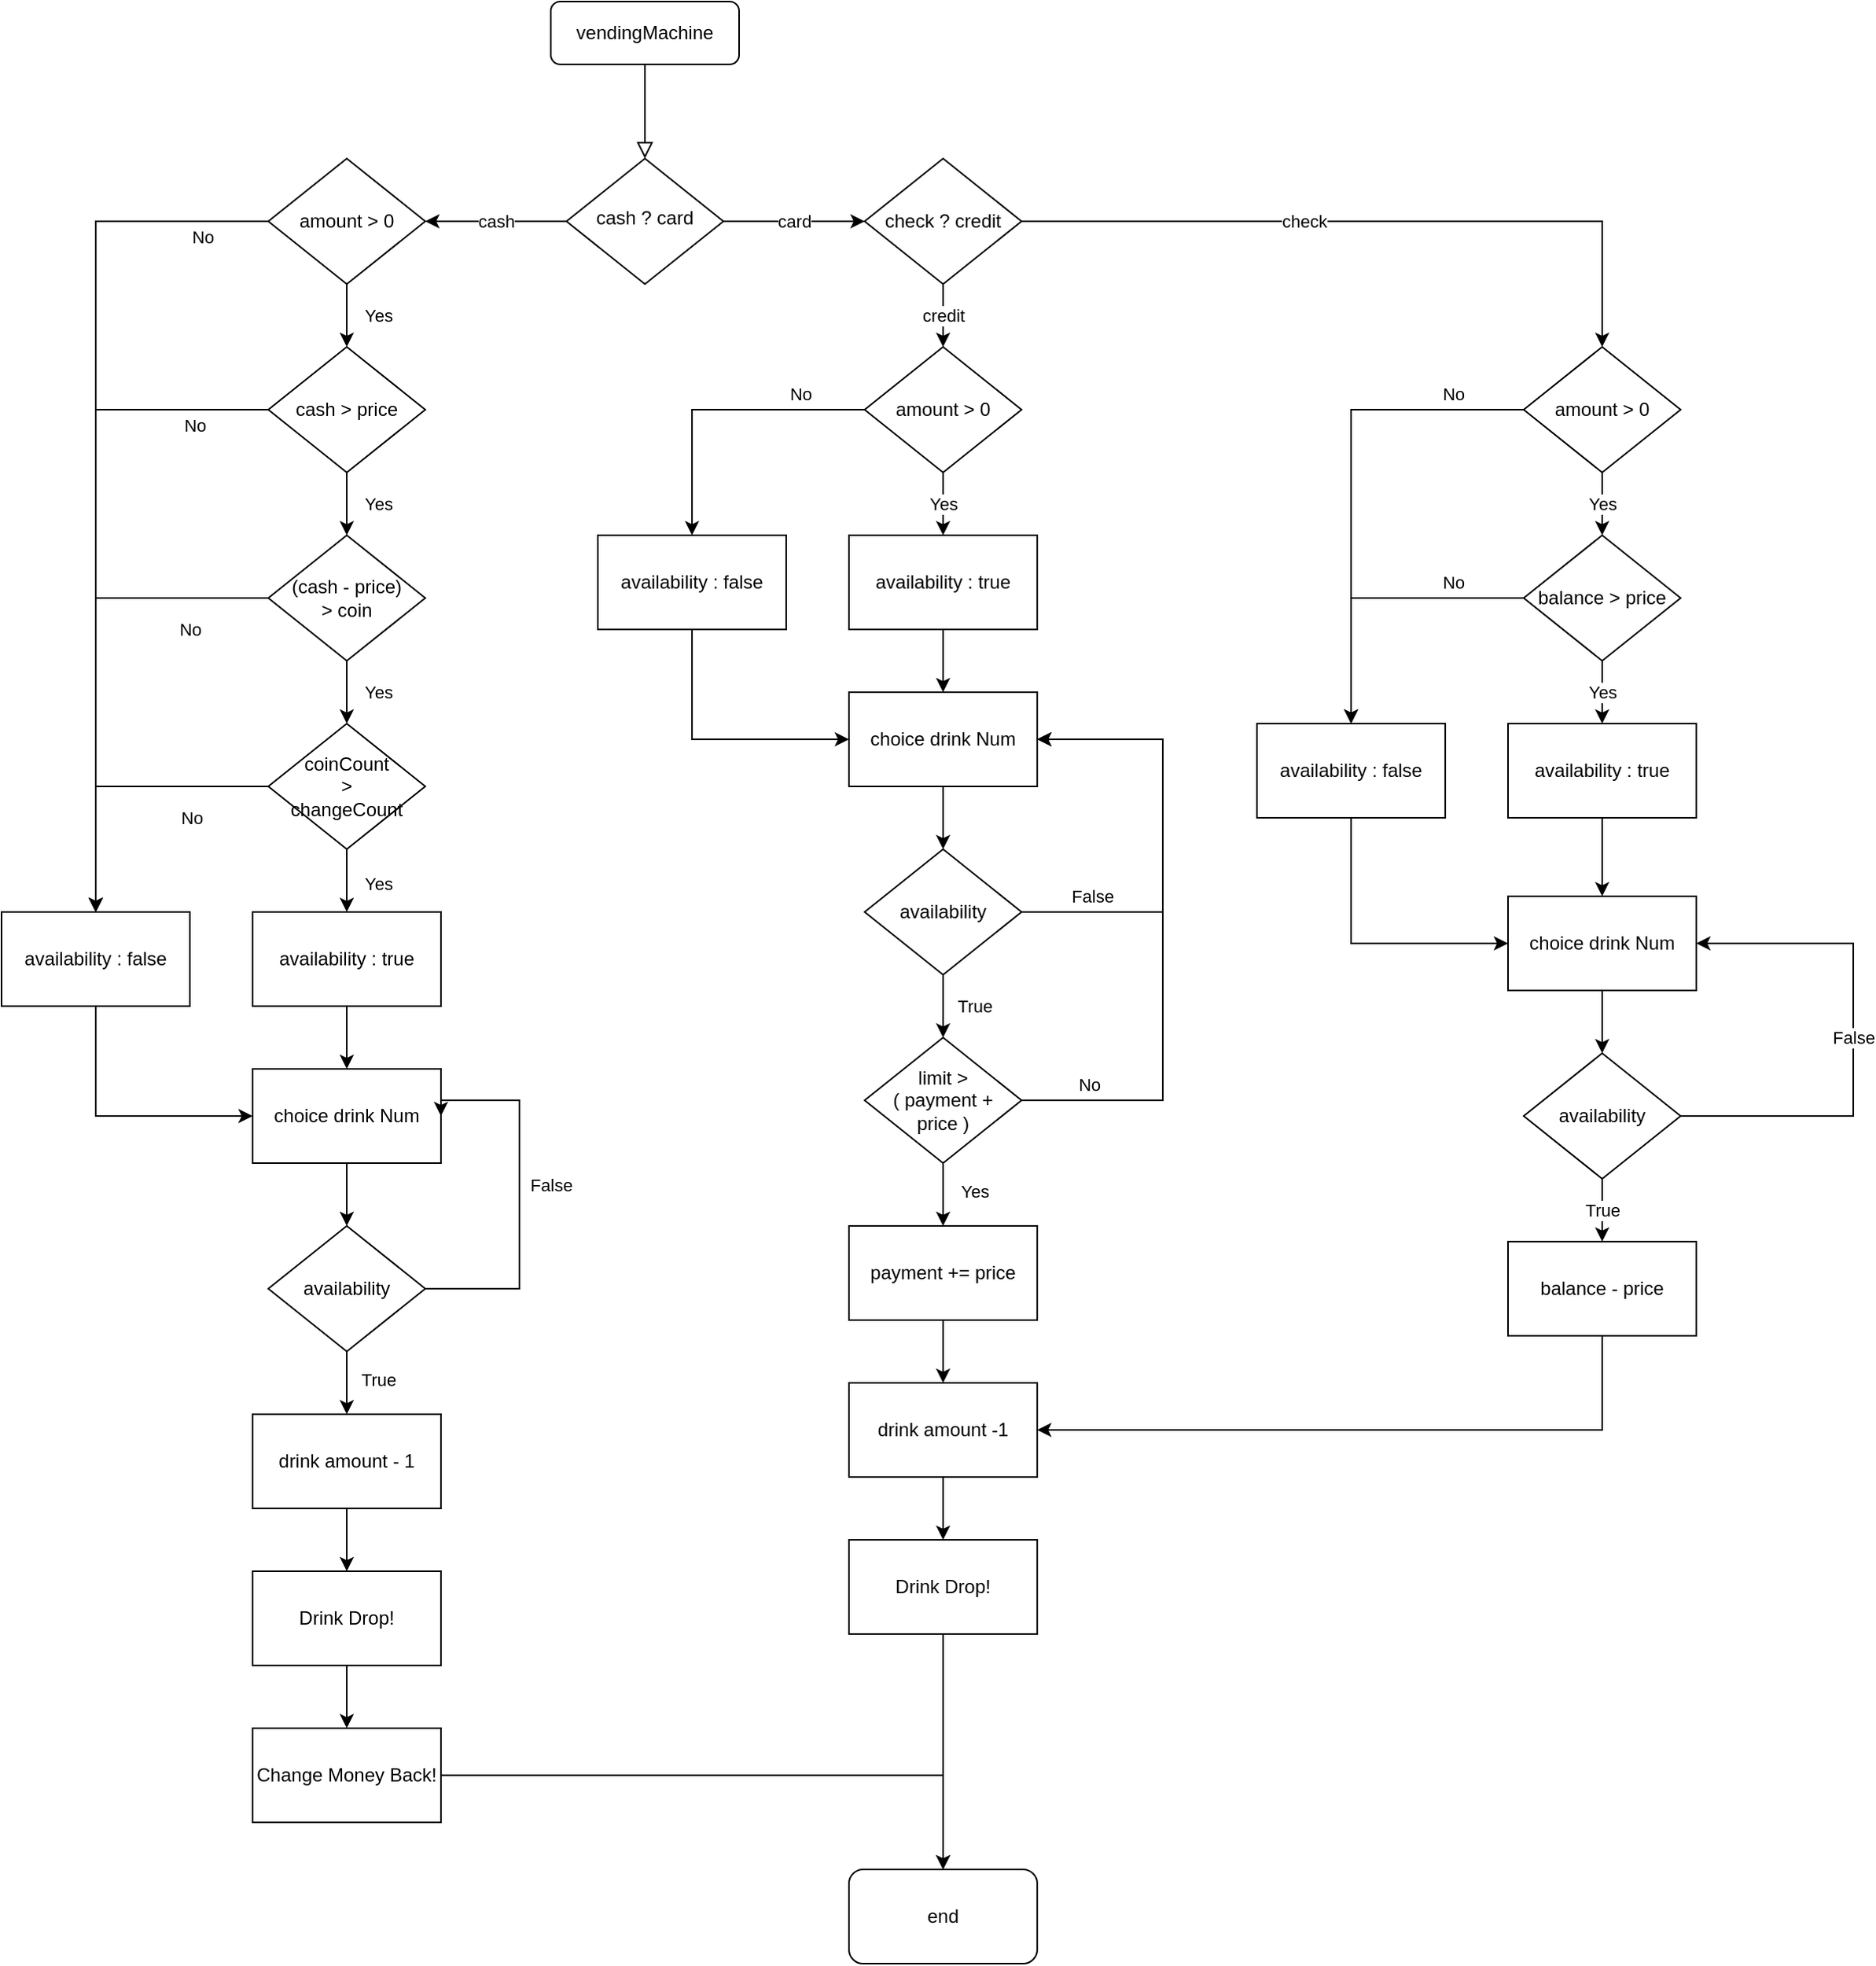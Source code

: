 <mxfile version="17.0.0" type="github">
  <diagram id="C5RBs43oDa-KdzZeNtuy" name="Page-1">
    <mxGraphModel dx="3253" dy="1253" grid="1" gridSize="10" guides="1" tooltips="1" connect="1" arrows="1" fold="1" page="1" pageScale="1" pageWidth="827" pageHeight="1169" math="0" shadow="0">
      <root>
        <mxCell id="WIyWlLk6GJQsqaUBKTNV-0" />
        <mxCell id="WIyWlLk6GJQsqaUBKTNV-1" parent="WIyWlLk6GJQsqaUBKTNV-0" />
        <mxCell id="WIyWlLk6GJQsqaUBKTNV-2" value="" style="rounded=0;html=1;jettySize=auto;orthogonalLoop=1;fontSize=11;endArrow=block;endFill=0;endSize=8;strokeWidth=1;shadow=0;labelBackgroundColor=none;edgeStyle=orthogonalEdgeStyle;" parent="WIyWlLk6GJQsqaUBKTNV-1" source="WIyWlLk6GJQsqaUBKTNV-3" target="WIyWlLk6GJQsqaUBKTNV-6" edge="1">
          <mxGeometry relative="1" as="geometry" />
        </mxCell>
        <mxCell id="WIyWlLk6GJQsqaUBKTNV-3" value="vendingMachine" style="rounded=1;whiteSpace=wrap;html=1;fontSize=12;glass=0;strokeWidth=1;shadow=0;" parent="WIyWlLk6GJQsqaUBKTNV-1" vertex="1">
          <mxGeometry x="320" y="20" width="120" height="40" as="geometry" />
        </mxCell>
        <mxCell id="y_qptO-ub4ya4E3uh66B-37" value="cash" style="edgeStyle=orthogonalEdgeStyle;rounded=0;orthogonalLoop=1;jettySize=auto;html=1;entryX=1;entryY=0.5;entryDx=0;entryDy=0;" parent="WIyWlLk6GJQsqaUBKTNV-1" source="WIyWlLk6GJQsqaUBKTNV-6" target="y_qptO-ub4ya4E3uh66B-1" edge="1">
          <mxGeometry relative="1" as="geometry" />
        </mxCell>
        <mxCell id="y_qptO-ub4ya4E3uh66B-38" value="card" style="edgeStyle=orthogonalEdgeStyle;rounded=0;orthogonalLoop=1;jettySize=auto;html=1;entryX=0;entryY=0.5;entryDx=0;entryDy=0;" parent="WIyWlLk6GJQsqaUBKTNV-1" source="WIyWlLk6GJQsqaUBKTNV-6" target="y_qptO-ub4ya4E3uh66B-36" edge="1">
          <mxGeometry relative="1" as="geometry" />
        </mxCell>
        <mxCell id="WIyWlLk6GJQsqaUBKTNV-6" value="cash ? card" style="rhombus;whiteSpace=wrap;html=1;shadow=0;fontFamily=Helvetica;fontSize=12;align=center;strokeWidth=1;spacing=6;spacingTop=-4;" parent="WIyWlLk6GJQsqaUBKTNV-1" vertex="1">
          <mxGeometry x="330" y="120" width="100" height="80" as="geometry" />
        </mxCell>
        <mxCell id="y_qptO-ub4ya4E3uh66B-3" value="Yes" style="edgeStyle=orthogonalEdgeStyle;rounded=0;orthogonalLoop=1;jettySize=auto;html=1;" parent="WIyWlLk6GJQsqaUBKTNV-1" source="y_qptO-ub4ya4E3uh66B-1" target="y_qptO-ub4ya4E3uh66B-2" edge="1">
          <mxGeometry y="20" relative="1" as="geometry">
            <mxPoint as="offset" />
          </mxGeometry>
        </mxCell>
        <mxCell id="y_qptO-ub4ya4E3uh66B-7" value="No" style="edgeStyle=orthogonalEdgeStyle;rounded=0;orthogonalLoop=1;jettySize=auto;html=1;" parent="WIyWlLk6GJQsqaUBKTNV-1" source="y_qptO-ub4ya4E3uh66B-1" target="y_qptO-ub4ya4E3uh66B-6" edge="1">
          <mxGeometry x="-0.846" y="10" relative="1" as="geometry">
            <mxPoint as="offset" />
          </mxGeometry>
        </mxCell>
        <mxCell id="y_qptO-ub4ya4E3uh66B-1" value="amount &amp;gt; 0" style="rhombus;whiteSpace=wrap;html=1;" parent="WIyWlLk6GJQsqaUBKTNV-1" vertex="1">
          <mxGeometry x="140" y="120" width="100" height="80" as="geometry" />
        </mxCell>
        <mxCell id="y_qptO-ub4ya4E3uh66B-5" value="Yes" style="edgeStyle=orthogonalEdgeStyle;rounded=0;orthogonalLoop=1;jettySize=auto;html=1;" parent="WIyWlLk6GJQsqaUBKTNV-1" source="y_qptO-ub4ya4E3uh66B-2" target="y_qptO-ub4ya4E3uh66B-4" edge="1">
          <mxGeometry y="20" relative="1" as="geometry">
            <mxPoint as="offset" />
          </mxGeometry>
        </mxCell>
        <mxCell id="y_qptO-ub4ya4E3uh66B-8" value="No" style="edgeStyle=orthogonalEdgeStyle;rounded=0;orthogonalLoop=1;jettySize=auto;html=1;exitX=0;exitY=0.5;exitDx=0;exitDy=0;" parent="WIyWlLk6GJQsqaUBKTNV-1" source="y_qptO-ub4ya4E3uh66B-2" target="y_qptO-ub4ya4E3uh66B-6" edge="1">
          <mxGeometry x="-0.778" y="10" relative="1" as="geometry">
            <mxPoint as="offset" />
          </mxGeometry>
        </mxCell>
        <mxCell id="y_qptO-ub4ya4E3uh66B-2" value="cash &amp;gt; price" style="rhombus;whiteSpace=wrap;html=1;" parent="WIyWlLk6GJQsqaUBKTNV-1" vertex="1">
          <mxGeometry x="140" y="240" width="100" height="80" as="geometry" />
        </mxCell>
        <mxCell id="y_qptO-ub4ya4E3uh66B-9" value="No" style="edgeStyle=orthogonalEdgeStyle;rounded=0;orthogonalLoop=1;jettySize=auto;html=1;exitX=0;exitY=0.5;exitDx=0;exitDy=0;" parent="WIyWlLk6GJQsqaUBKTNV-1" source="y_qptO-ub4ya4E3uh66B-4" target="y_qptO-ub4ya4E3uh66B-6" edge="1">
          <mxGeometry x="-0.674" y="20" relative="1" as="geometry">
            <mxPoint as="offset" />
          </mxGeometry>
        </mxCell>
        <mxCell id="2oKnmPSqaUGV2AU_C0cW-1" value="Yes" style="edgeStyle=orthogonalEdgeStyle;rounded=0;orthogonalLoop=1;jettySize=auto;html=1;" edge="1" parent="WIyWlLk6GJQsqaUBKTNV-1" source="y_qptO-ub4ya4E3uh66B-4" target="2oKnmPSqaUGV2AU_C0cW-0">
          <mxGeometry y="20" relative="1" as="geometry">
            <mxPoint as="offset" />
          </mxGeometry>
        </mxCell>
        <mxCell id="y_qptO-ub4ya4E3uh66B-4" value="&lt;span&gt;(cash - price)&lt;/span&gt;&lt;br&gt;&lt;span&gt;&amp;gt; coin&lt;/span&gt;" style="rhombus;whiteSpace=wrap;html=1;" parent="WIyWlLk6GJQsqaUBKTNV-1" vertex="1">
          <mxGeometry x="140" y="360" width="100" height="80" as="geometry" />
        </mxCell>
        <mxCell id="y_qptO-ub4ya4E3uh66B-21" style="edgeStyle=orthogonalEdgeStyle;rounded=0;orthogonalLoop=1;jettySize=auto;html=1;exitX=0.5;exitY=1;exitDx=0;exitDy=0;entryX=0;entryY=0.5;entryDx=0;entryDy=0;" parent="WIyWlLk6GJQsqaUBKTNV-1" source="y_qptO-ub4ya4E3uh66B-6" target="y_qptO-ub4ya4E3uh66B-19" edge="1">
          <mxGeometry relative="1" as="geometry" />
        </mxCell>
        <mxCell id="y_qptO-ub4ya4E3uh66B-6" value="&lt;div style=&quot;line-height: 19px&quot;&gt;&lt;font face=&quot;helvetica&quot;&gt;availability : false&lt;/font&gt;&lt;/div&gt;" style="whiteSpace=wrap;html=1;" parent="WIyWlLk6GJQsqaUBKTNV-1" vertex="1">
          <mxGeometry x="-30" y="600" width="120" height="60" as="geometry" />
        </mxCell>
        <mxCell id="y_qptO-ub4ya4E3uh66B-20" value="" style="edgeStyle=orthogonalEdgeStyle;rounded=0;orthogonalLoop=1;jettySize=auto;html=1;" parent="WIyWlLk6GJQsqaUBKTNV-1" source="y_qptO-ub4ya4E3uh66B-10" target="y_qptO-ub4ya4E3uh66B-19" edge="1">
          <mxGeometry relative="1" as="geometry" />
        </mxCell>
        <mxCell id="y_qptO-ub4ya4E3uh66B-10" value="availability : true" style="whiteSpace=wrap;html=1;" parent="WIyWlLk6GJQsqaUBKTNV-1" vertex="1">
          <mxGeometry x="130" y="600" width="120" height="60" as="geometry" />
        </mxCell>
        <mxCell id="y_qptO-ub4ya4E3uh66B-23" value="" style="edgeStyle=orthogonalEdgeStyle;rounded=0;orthogonalLoop=1;jettySize=auto;html=1;entryX=0.5;entryY=0;entryDx=0;entryDy=0;" parent="WIyWlLk6GJQsqaUBKTNV-1" source="y_qptO-ub4ya4E3uh66B-19" target="y_qptO-ub4ya4E3uh66B-24" edge="1">
          <mxGeometry relative="1" as="geometry">
            <mxPoint x="190" y="980" as="targetPoint" />
          </mxGeometry>
        </mxCell>
        <mxCell id="y_qptO-ub4ya4E3uh66B-19" value="choice drink Num" style="whiteSpace=wrap;html=1;" parent="WIyWlLk6GJQsqaUBKTNV-1" vertex="1">
          <mxGeometry x="130" y="700" width="120" height="60" as="geometry" />
        </mxCell>
        <mxCell id="y_qptO-ub4ya4E3uh66B-28" value="True" style="edgeStyle=orthogonalEdgeStyle;rounded=0;orthogonalLoop=1;jettySize=auto;html=1;" parent="WIyWlLk6GJQsqaUBKTNV-1" source="y_qptO-ub4ya4E3uh66B-24" target="y_qptO-ub4ya4E3uh66B-27" edge="1">
          <mxGeometry x="-0.111" y="20" relative="1" as="geometry">
            <mxPoint as="offset" />
          </mxGeometry>
        </mxCell>
        <mxCell id="y_qptO-ub4ya4E3uh66B-35" value="False" style="edgeStyle=orthogonalEdgeStyle;rounded=0;orthogonalLoop=1;jettySize=auto;html=1;exitX=1;exitY=0.5;exitDx=0;exitDy=0;entryX=1;entryY=0.5;entryDx=0;entryDy=0;" parent="WIyWlLk6GJQsqaUBKTNV-1" source="y_qptO-ub4ya4E3uh66B-24" target="y_qptO-ub4ya4E3uh66B-19" edge="1">
          <mxGeometry x="0.048" y="-20" relative="1" as="geometry">
            <Array as="points">
              <mxPoint x="300" y="840" />
              <mxPoint x="300" y="720" />
              <mxPoint x="250" y="720" />
            </Array>
            <mxPoint as="offset" />
          </mxGeometry>
        </mxCell>
        <mxCell id="y_qptO-ub4ya4E3uh66B-24" value="availability" style="rhombus;whiteSpace=wrap;html=1;" parent="WIyWlLk6GJQsqaUBKTNV-1" vertex="1">
          <mxGeometry x="140" y="800" width="100" height="80" as="geometry" />
        </mxCell>
        <mxCell id="y_qptO-ub4ya4E3uh66B-30" value="" style="edgeStyle=orthogonalEdgeStyle;rounded=0;orthogonalLoop=1;jettySize=auto;html=1;" parent="WIyWlLk6GJQsqaUBKTNV-1" source="y_qptO-ub4ya4E3uh66B-27" target="y_qptO-ub4ya4E3uh66B-29" edge="1">
          <mxGeometry relative="1" as="geometry" />
        </mxCell>
        <mxCell id="y_qptO-ub4ya4E3uh66B-27" value="drink amount - 1" style="whiteSpace=wrap;html=1;" parent="WIyWlLk6GJQsqaUBKTNV-1" vertex="1">
          <mxGeometry x="130" y="920" width="120" height="60" as="geometry" />
        </mxCell>
        <mxCell id="y_qptO-ub4ya4E3uh66B-32" value="" style="edgeStyle=orthogonalEdgeStyle;rounded=0;orthogonalLoop=1;jettySize=auto;html=1;" parent="WIyWlLk6GJQsqaUBKTNV-1" source="y_qptO-ub4ya4E3uh66B-29" target="y_qptO-ub4ya4E3uh66B-31" edge="1">
          <mxGeometry relative="1" as="geometry" />
        </mxCell>
        <mxCell id="y_qptO-ub4ya4E3uh66B-29" value="Drink Drop!" style="whiteSpace=wrap;html=1;" parent="WIyWlLk6GJQsqaUBKTNV-1" vertex="1">
          <mxGeometry x="130" y="1020" width="120" height="60" as="geometry" />
        </mxCell>
        <mxCell id="y_qptO-ub4ya4E3uh66B-34" value="" style="edgeStyle=orthogonalEdgeStyle;rounded=0;orthogonalLoop=1;jettySize=auto;html=1;" parent="WIyWlLk6GJQsqaUBKTNV-1" source="y_qptO-ub4ya4E3uh66B-31" target="y_qptO-ub4ya4E3uh66B-33" edge="1">
          <mxGeometry relative="1" as="geometry">
            <Array as="points">
              <mxPoint x="570" y="1150" />
            </Array>
          </mxGeometry>
        </mxCell>
        <mxCell id="y_qptO-ub4ya4E3uh66B-31" value="Change Money Back!" style="whiteSpace=wrap;html=1;" parent="WIyWlLk6GJQsqaUBKTNV-1" vertex="1">
          <mxGeometry x="130" y="1120" width="120" height="60" as="geometry" />
        </mxCell>
        <mxCell id="y_qptO-ub4ya4E3uh66B-33" value="end" style="rounded=1;whiteSpace=wrap;html=1;" parent="WIyWlLk6GJQsqaUBKTNV-1" vertex="1">
          <mxGeometry x="510" y="1210" width="120" height="60" as="geometry" />
        </mxCell>
        <mxCell id="y_qptO-ub4ya4E3uh66B-40" value="credit" style="edgeStyle=orthogonalEdgeStyle;rounded=0;orthogonalLoop=1;jettySize=auto;html=1;" parent="WIyWlLk6GJQsqaUBKTNV-1" source="y_qptO-ub4ya4E3uh66B-36" target="y_qptO-ub4ya4E3uh66B-39" edge="1">
          <mxGeometry relative="1" as="geometry" />
        </mxCell>
        <mxCell id="y_qptO-ub4ya4E3uh66B-42" value="check" style="edgeStyle=orthogonalEdgeStyle;rounded=0;orthogonalLoop=1;jettySize=auto;html=1;entryX=0.5;entryY=0;entryDx=0;entryDy=0;" parent="WIyWlLk6GJQsqaUBKTNV-1" source="y_qptO-ub4ya4E3uh66B-36" target="pP0EyL-9nEWQgfvj5Cs3-31" edge="1">
          <mxGeometry x="-0.2" relative="1" as="geometry">
            <mxPoint x="830.0" y="280.0" as="targetPoint" />
            <mxPoint as="offset" />
          </mxGeometry>
        </mxCell>
        <mxCell id="y_qptO-ub4ya4E3uh66B-36" value="check ? credit" style="rhombus;whiteSpace=wrap;html=1;" parent="WIyWlLk6GJQsqaUBKTNV-1" vertex="1">
          <mxGeometry x="520" y="120" width="100" height="80" as="geometry" />
        </mxCell>
        <mxCell id="pP0EyL-9nEWQgfvj5Cs3-4" value="Yes" style="edgeStyle=orthogonalEdgeStyle;rounded=0;orthogonalLoop=1;jettySize=auto;html=1;" parent="WIyWlLk6GJQsqaUBKTNV-1" source="y_qptO-ub4ya4E3uh66B-39" target="pP0EyL-9nEWQgfvj5Cs3-3" edge="1">
          <mxGeometry relative="1" as="geometry" />
        </mxCell>
        <mxCell id="pP0EyL-9nEWQgfvj5Cs3-6" value="No" style="edgeStyle=orthogonalEdgeStyle;rounded=0;orthogonalLoop=1;jettySize=auto;html=1;" parent="WIyWlLk6GJQsqaUBKTNV-1" source="y_qptO-ub4ya4E3uh66B-39" target="pP0EyL-9nEWQgfvj5Cs3-5" edge="1">
          <mxGeometry x="-0.565" y="-10" relative="1" as="geometry">
            <mxPoint as="offset" />
          </mxGeometry>
        </mxCell>
        <mxCell id="y_qptO-ub4ya4E3uh66B-39" value="amount &amp;gt; 0" style="rhombus;whiteSpace=wrap;html=1;" parent="WIyWlLk6GJQsqaUBKTNV-1" vertex="1">
          <mxGeometry x="520" y="240" width="100" height="80" as="geometry" />
        </mxCell>
        <mxCell id="pP0EyL-9nEWQgfvj5Cs3-8" style="edgeStyle=orthogonalEdgeStyle;rounded=0;orthogonalLoop=1;jettySize=auto;html=1;entryX=0.5;entryY=0;entryDx=0;entryDy=0;" parent="WIyWlLk6GJQsqaUBKTNV-1" source="pP0EyL-9nEWQgfvj5Cs3-3" target="pP0EyL-9nEWQgfvj5Cs3-7" edge="1">
          <mxGeometry relative="1" as="geometry" />
        </mxCell>
        <mxCell id="pP0EyL-9nEWQgfvj5Cs3-3" value="&lt;span&gt;availability : true&lt;/span&gt;" style="whiteSpace=wrap;html=1;" parent="WIyWlLk6GJQsqaUBKTNV-1" vertex="1">
          <mxGeometry x="510" y="360" width="120" height="60" as="geometry" />
        </mxCell>
        <mxCell id="pP0EyL-9nEWQgfvj5Cs3-9" style="edgeStyle=orthogonalEdgeStyle;rounded=0;orthogonalLoop=1;jettySize=auto;html=1;entryX=0;entryY=0.5;entryDx=0;entryDy=0;exitX=0.5;exitY=1;exitDx=0;exitDy=0;" parent="WIyWlLk6GJQsqaUBKTNV-1" source="pP0EyL-9nEWQgfvj5Cs3-5" target="pP0EyL-9nEWQgfvj5Cs3-7" edge="1">
          <mxGeometry relative="1" as="geometry" />
        </mxCell>
        <mxCell id="pP0EyL-9nEWQgfvj5Cs3-5" value="&lt;span style=&quot;font-family: &amp;#34;helvetica&amp;#34;&quot;&gt;availability : false&lt;/span&gt;" style="whiteSpace=wrap;html=1;" parent="WIyWlLk6GJQsqaUBKTNV-1" vertex="1">
          <mxGeometry x="350" y="360" width="120" height="60" as="geometry" />
        </mxCell>
        <mxCell id="pP0EyL-9nEWQgfvj5Cs3-13" style="edgeStyle=orthogonalEdgeStyle;rounded=0;orthogonalLoop=1;jettySize=auto;html=1;" parent="WIyWlLk6GJQsqaUBKTNV-1" source="pP0EyL-9nEWQgfvj5Cs3-7" target="pP0EyL-9nEWQgfvj5Cs3-12" edge="1">
          <mxGeometry relative="1" as="geometry" />
        </mxCell>
        <mxCell id="pP0EyL-9nEWQgfvj5Cs3-7" value="choice drink Num" style="whiteSpace=wrap;html=1;" parent="WIyWlLk6GJQsqaUBKTNV-1" vertex="1">
          <mxGeometry x="510" y="460" width="120" height="60" as="geometry" />
        </mxCell>
        <mxCell id="pP0EyL-9nEWQgfvj5Cs3-14" value="False" style="edgeStyle=orthogonalEdgeStyle;rounded=0;orthogonalLoop=1;jettySize=auto;html=1;exitX=1;exitY=0.5;exitDx=0;exitDy=0;entryX=1;entryY=0.5;entryDx=0;entryDy=0;" parent="WIyWlLk6GJQsqaUBKTNV-1" source="pP0EyL-9nEWQgfvj5Cs3-12" target="pP0EyL-9nEWQgfvj5Cs3-7" edge="1">
          <mxGeometry x="-0.677" y="10" relative="1" as="geometry">
            <Array as="points">
              <mxPoint x="710" y="600" />
              <mxPoint x="710" y="490" />
            </Array>
            <mxPoint as="offset" />
          </mxGeometry>
        </mxCell>
        <mxCell id="pP0EyL-9nEWQgfvj5Cs3-16" value="True" style="edgeStyle=orthogonalEdgeStyle;rounded=0;orthogonalLoop=1;jettySize=auto;html=1;" parent="WIyWlLk6GJQsqaUBKTNV-1" source="pP0EyL-9nEWQgfvj5Cs3-12" target="pP0EyL-9nEWQgfvj5Cs3-15" edge="1">
          <mxGeometry y="20" relative="1" as="geometry">
            <mxPoint as="offset" />
          </mxGeometry>
        </mxCell>
        <mxCell id="pP0EyL-9nEWQgfvj5Cs3-12" value="availability" style="rhombus;whiteSpace=wrap;html=1;" parent="WIyWlLk6GJQsqaUBKTNV-1" vertex="1">
          <mxGeometry x="520" y="560" width="100" height="80" as="geometry" />
        </mxCell>
        <mxCell id="pP0EyL-9nEWQgfvj5Cs3-19" value="No" style="edgeStyle=orthogonalEdgeStyle;rounded=0;orthogonalLoop=1;jettySize=auto;html=1;entryX=1;entryY=0.5;entryDx=0;entryDy=0;" parent="WIyWlLk6GJQsqaUBKTNV-1" source="pP0EyL-9nEWQgfvj5Cs3-15" target="pP0EyL-9nEWQgfvj5Cs3-7" edge="1">
          <mxGeometry x="-0.787" y="10" relative="1" as="geometry">
            <Array as="points">
              <mxPoint x="710" y="720" />
              <mxPoint x="710" y="490" />
            </Array>
            <mxPoint as="offset" />
          </mxGeometry>
        </mxCell>
        <mxCell id="pP0EyL-9nEWQgfvj5Cs3-21" value="Yes" style="edgeStyle=orthogonalEdgeStyle;rounded=0;orthogonalLoop=1;jettySize=auto;html=1;" parent="WIyWlLk6GJQsqaUBKTNV-1" source="pP0EyL-9nEWQgfvj5Cs3-15" target="pP0EyL-9nEWQgfvj5Cs3-20" edge="1">
          <mxGeometry x="-0.111" y="20" relative="1" as="geometry">
            <mxPoint as="offset" />
          </mxGeometry>
        </mxCell>
        <mxCell id="pP0EyL-9nEWQgfvj5Cs3-15" value="limit &amp;gt;&lt;br&gt;( payment +&lt;br&gt;price )" style="rhombus;whiteSpace=wrap;html=1;" parent="WIyWlLk6GJQsqaUBKTNV-1" vertex="1">
          <mxGeometry x="520" y="680" width="100" height="80" as="geometry" />
        </mxCell>
        <mxCell id="pP0EyL-9nEWQgfvj5Cs3-23" value="" style="edgeStyle=orthogonalEdgeStyle;rounded=0;orthogonalLoop=1;jettySize=auto;html=1;" parent="WIyWlLk6GJQsqaUBKTNV-1" source="pP0EyL-9nEWQgfvj5Cs3-20" target="pP0EyL-9nEWQgfvj5Cs3-22" edge="1">
          <mxGeometry relative="1" as="geometry" />
        </mxCell>
        <mxCell id="pP0EyL-9nEWQgfvj5Cs3-20" value="payment += price" style="whiteSpace=wrap;html=1;" parent="WIyWlLk6GJQsqaUBKTNV-1" vertex="1">
          <mxGeometry x="510" y="800" width="120" height="60" as="geometry" />
        </mxCell>
        <mxCell id="pP0EyL-9nEWQgfvj5Cs3-25" value="" style="edgeStyle=orthogonalEdgeStyle;rounded=0;orthogonalLoop=1;jettySize=auto;html=1;" parent="WIyWlLk6GJQsqaUBKTNV-1" source="pP0EyL-9nEWQgfvj5Cs3-22" target="pP0EyL-9nEWQgfvj5Cs3-24" edge="1">
          <mxGeometry relative="1" as="geometry" />
        </mxCell>
        <mxCell id="pP0EyL-9nEWQgfvj5Cs3-22" value="drink amount -1" style="whiteSpace=wrap;html=1;" parent="WIyWlLk6GJQsqaUBKTNV-1" vertex="1">
          <mxGeometry x="510" y="900" width="120" height="60" as="geometry" />
        </mxCell>
        <mxCell id="pP0EyL-9nEWQgfvj5Cs3-30" style="edgeStyle=orthogonalEdgeStyle;rounded=0;orthogonalLoop=1;jettySize=auto;html=1;entryX=0.5;entryY=0;entryDx=0;entryDy=0;" parent="WIyWlLk6GJQsqaUBKTNV-1" source="pP0EyL-9nEWQgfvj5Cs3-24" target="y_qptO-ub4ya4E3uh66B-33" edge="1">
          <mxGeometry relative="1" as="geometry" />
        </mxCell>
        <mxCell id="pP0EyL-9nEWQgfvj5Cs3-24" value="Drink Drop!" style="whiteSpace=wrap;html=1;" parent="WIyWlLk6GJQsqaUBKTNV-1" vertex="1">
          <mxGeometry x="510" y="1000" width="120" height="60" as="geometry" />
        </mxCell>
        <mxCell id="pP0EyL-9nEWQgfvj5Cs3-33" value="Yes" style="edgeStyle=orthogonalEdgeStyle;rounded=0;orthogonalLoop=1;jettySize=auto;html=1;" parent="WIyWlLk6GJQsqaUBKTNV-1" source="pP0EyL-9nEWQgfvj5Cs3-31" target="pP0EyL-9nEWQgfvj5Cs3-32" edge="1">
          <mxGeometry relative="1" as="geometry" />
        </mxCell>
        <mxCell id="pP0EyL-9nEWQgfvj5Cs3-38" value="No" style="edgeStyle=orthogonalEdgeStyle;rounded=0;orthogonalLoop=1;jettySize=auto;html=1;" parent="WIyWlLk6GJQsqaUBKTNV-1" source="pP0EyL-9nEWQgfvj5Cs3-31" target="pP0EyL-9nEWQgfvj5Cs3-36" edge="1">
          <mxGeometry x="-0.707" y="-10" relative="1" as="geometry">
            <mxPoint as="offset" />
          </mxGeometry>
        </mxCell>
        <mxCell id="pP0EyL-9nEWQgfvj5Cs3-31" value="amount &amp;gt; 0" style="rhombus;whiteSpace=wrap;html=1;" parent="WIyWlLk6GJQsqaUBKTNV-1" vertex="1">
          <mxGeometry x="940" y="240" width="100" height="80" as="geometry" />
        </mxCell>
        <mxCell id="pP0EyL-9nEWQgfvj5Cs3-35" value="Yes" style="edgeStyle=orthogonalEdgeStyle;rounded=0;orthogonalLoop=1;jettySize=auto;html=1;" parent="WIyWlLk6GJQsqaUBKTNV-1" source="pP0EyL-9nEWQgfvj5Cs3-32" target="pP0EyL-9nEWQgfvj5Cs3-34" edge="1">
          <mxGeometry relative="1" as="geometry" />
        </mxCell>
        <mxCell id="pP0EyL-9nEWQgfvj5Cs3-37" value="No" style="edgeStyle=orthogonalEdgeStyle;rounded=0;orthogonalLoop=1;jettySize=auto;html=1;" parent="WIyWlLk6GJQsqaUBKTNV-1" source="pP0EyL-9nEWQgfvj5Cs3-32" target="pP0EyL-9nEWQgfvj5Cs3-36" edge="1">
          <mxGeometry x="-0.52" y="-10" relative="1" as="geometry">
            <mxPoint as="offset" />
          </mxGeometry>
        </mxCell>
        <mxCell id="pP0EyL-9nEWQgfvj5Cs3-32" value="balance &amp;gt; price" style="rhombus;whiteSpace=wrap;html=1;" parent="WIyWlLk6GJQsqaUBKTNV-1" vertex="1">
          <mxGeometry x="940" y="360" width="100" height="80" as="geometry" />
        </mxCell>
        <mxCell id="pP0EyL-9nEWQgfvj5Cs3-40" value="" style="edgeStyle=orthogonalEdgeStyle;rounded=0;orthogonalLoop=1;jettySize=auto;html=1;" parent="WIyWlLk6GJQsqaUBKTNV-1" source="pP0EyL-9nEWQgfvj5Cs3-34" target="pP0EyL-9nEWQgfvj5Cs3-39" edge="1">
          <mxGeometry relative="1" as="geometry" />
        </mxCell>
        <mxCell id="pP0EyL-9nEWQgfvj5Cs3-34" value="&lt;span&gt;availability : true&lt;/span&gt;" style="whiteSpace=wrap;html=1;" parent="WIyWlLk6GJQsqaUBKTNV-1" vertex="1">
          <mxGeometry x="930" y="480" width="120" height="60" as="geometry" />
        </mxCell>
        <mxCell id="pP0EyL-9nEWQgfvj5Cs3-41" style="edgeStyle=orthogonalEdgeStyle;rounded=0;orthogonalLoop=1;jettySize=auto;html=1;entryX=0;entryY=0.5;entryDx=0;entryDy=0;" parent="WIyWlLk6GJQsqaUBKTNV-1" source="pP0EyL-9nEWQgfvj5Cs3-36" target="pP0EyL-9nEWQgfvj5Cs3-39" edge="1">
          <mxGeometry relative="1" as="geometry">
            <Array as="points">
              <mxPoint x="900" y="620" />
              <mxPoint x="900" y="620" />
            </Array>
          </mxGeometry>
        </mxCell>
        <mxCell id="pP0EyL-9nEWQgfvj5Cs3-36" value="&lt;span style=&quot;font-family: &amp;#34;helvetica&amp;#34;&quot;&gt;availability : false&lt;/span&gt;" style="whiteSpace=wrap;html=1;" parent="WIyWlLk6GJQsqaUBKTNV-1" vertex="1">
          <mxGeometry x="770" y="480" width="120" height="60" as="geometry" />
        </mxCell>
        <mxCell id="pP0EyL-9nEWQgfvj5Cs3-43" style="edgeStyle=orthogonalEdgeStyle;rounded=0;orthogonalLoop=1;jettySize=auto;html=1;" parent="WIyWlLk6GJQsqaUBKTNV-1" source="pP0EyL-9nEWQgfvj5Cs3-39" target="pP0EyL-9nEWQgfvj5Cs3-42" edge="1">
          <mxGeometry relative="1" as="geometry" />
        </mxCell>
        <mxCell id="pP0EyL-9nEWQgfvj5Cs3-39" value="&lt;span&gt;choice drink Num&lt;/span&gt;" style="whiteSpace=wrap;html=1;" parent="WIyWlLk6GJQsqaUBKTNV-1" vertex="1">
          <mxGeometry x="930" y="590" width="120" height="60" as="geometry" />
        </mxCell>
        <mxCell id="pP0EyL-9nEWQgfvj5Cs3-44" value="False" style="edgeStyle=orthogonalEdgeStyle;rounded=0;orthogonalLoop=1;jettySize=auto;html=1;exitX=1;exitY=0.5;exitDx=0;exitDy=0;entryX=1;entryY=0.5;entryDx=0;entryDy=0;" parent="WIyWlLk6GJQsqaUBKTNV-1" source="pP0EyL-9nEWQgfvj5Cs3-42" target="pP0EyL-9nEWQgfvj5Cs3-39" edge="1">
          <mxGeometry relative="1" as="geometry">
            <Array as="points">
              <mxPoint x="1150" y="730" />
              <mxPoint x="1150" y="620" />
            </Array>
          </mxGeometry>
        </mxCell>
        <mxCell id="pP0EyL-9nEWQgfvj5Cs3-46" value="True" style="edgeStyle=orthogonalEdgeStyle;rounded=0;orthogonalLoop=1;jettySize=auto;html=1;" parent="WIyWlLk6GJQsqaUBKTNV-1" source="pP0EyL-9nEWQgfvj5Cs3-42" target="pP0EyL-9nEWQgfvj5Cs3-45" edge="1">
          <mxGeometry relative="1" as="geometry" />
        </mxCell>
        <mxCell id="pP0EyL-9nEWQgfvj5Cs3-42" value="availability" style="rhombus;whiteSpace=wrap;html=1;" parent="WIyWlLk6GJQsqaUBKTNV-1" vertex="1">
          <mxGeometry x="940" y="690" width="100" height="80" as="geometry" />
        </mxCell>
        <mxCell id="pP0EyL-9nEWQgfvj5Cs3-49" style="edgeStyle=orthogonalEdgeStyle;rounded=0;orthogonalLoop=1;jettySize=auto;html=1;entryX=1;entryY=0.5;entryDx=0;entryDy=0;exitX=0.5;exitY=1;exitDx=0;exitDy=0;" parent="WIyWlLk6GJQsqaUBKTNV-1" source="pP0EyL-9nEWQgfvj5Cs3-45" target="pP0EyL-9nEWQgfvj5Cs3-22" edge="1">
          <mxGeometry relative="1" as="geometry" />
        </mxCell>
        <mxCell id="pP0EyL-9nEWQgfvj5Cs3-45" value="balance - price" style="whiteSpace=wrap;html=1;" parent="WIyWlLk6GJQsqaUBKTNV-1" vertex="1">
          <mxGeometry x="930" y="810" width="120" height="60" as="geometry" />
        </mxCell>
        <mxCell id="2oKnmPSqaUGV2AU_C0cW-2" value="Yes" style="edgeStyle=orthogonalEdgeStyle;rounded=0;orthogonalLoop=1;jettySize=auto;html=1;entryX=0.5;entryY=0;entryDx=0;entryDy=0;" edge="1" parent="WIyWlLk6GJQsqaUBKTNV-1" source="2oKnmPSqaUGV2AU_C0cW-0" target="y_qptO-ub4ya4E3uh66B-10">
          <mxGeometry x="0.111" y="20" relative="1" as="geometry">
            <mxPoint as="offset" />
          </mxGeometry>
        </mxCell>
        <mxCell id="2oKnmPSqaUGV2AU_C0cW-3" value="No" style="edgeStyle=orthogonalEdgeStyle;rounded=0;orthogonalLoop=1;jettySize=auto;html=1;entryX=0.5;entryY=0;entryDx=0;entryDy=0;" edge="1" parent="WIyWlLk6GJQsqaUBKTNV-1" source="2oKnmPSqaUGV2AU_C0cW-0" target="y_qptO-ub4ya4E3uh66B-6">
          <mxGeometry x="-0.481" y="20" relative="1" as="geometry">
            <mxPoint as="offset" />
          </mxGeometry>
        </mxCell>
        <mxCell id="2oKnmPSqaUGV2AU_C0cW-0" value="coinCount&lt;br&gt;&amp;gt; &lt;br&gt;changeCount" style="rhombus;whiteSpace=wrap;html=1;" vertex="1" parent="WIyWlLk6GJQsqaUBKTNV-1">
          <mxGeometry x="140" y="480" width="100" height="80" as="geometry" />
        </mxCell>
      </root>
    </mxGraphModel>
  </diagram>
</mxfile>
